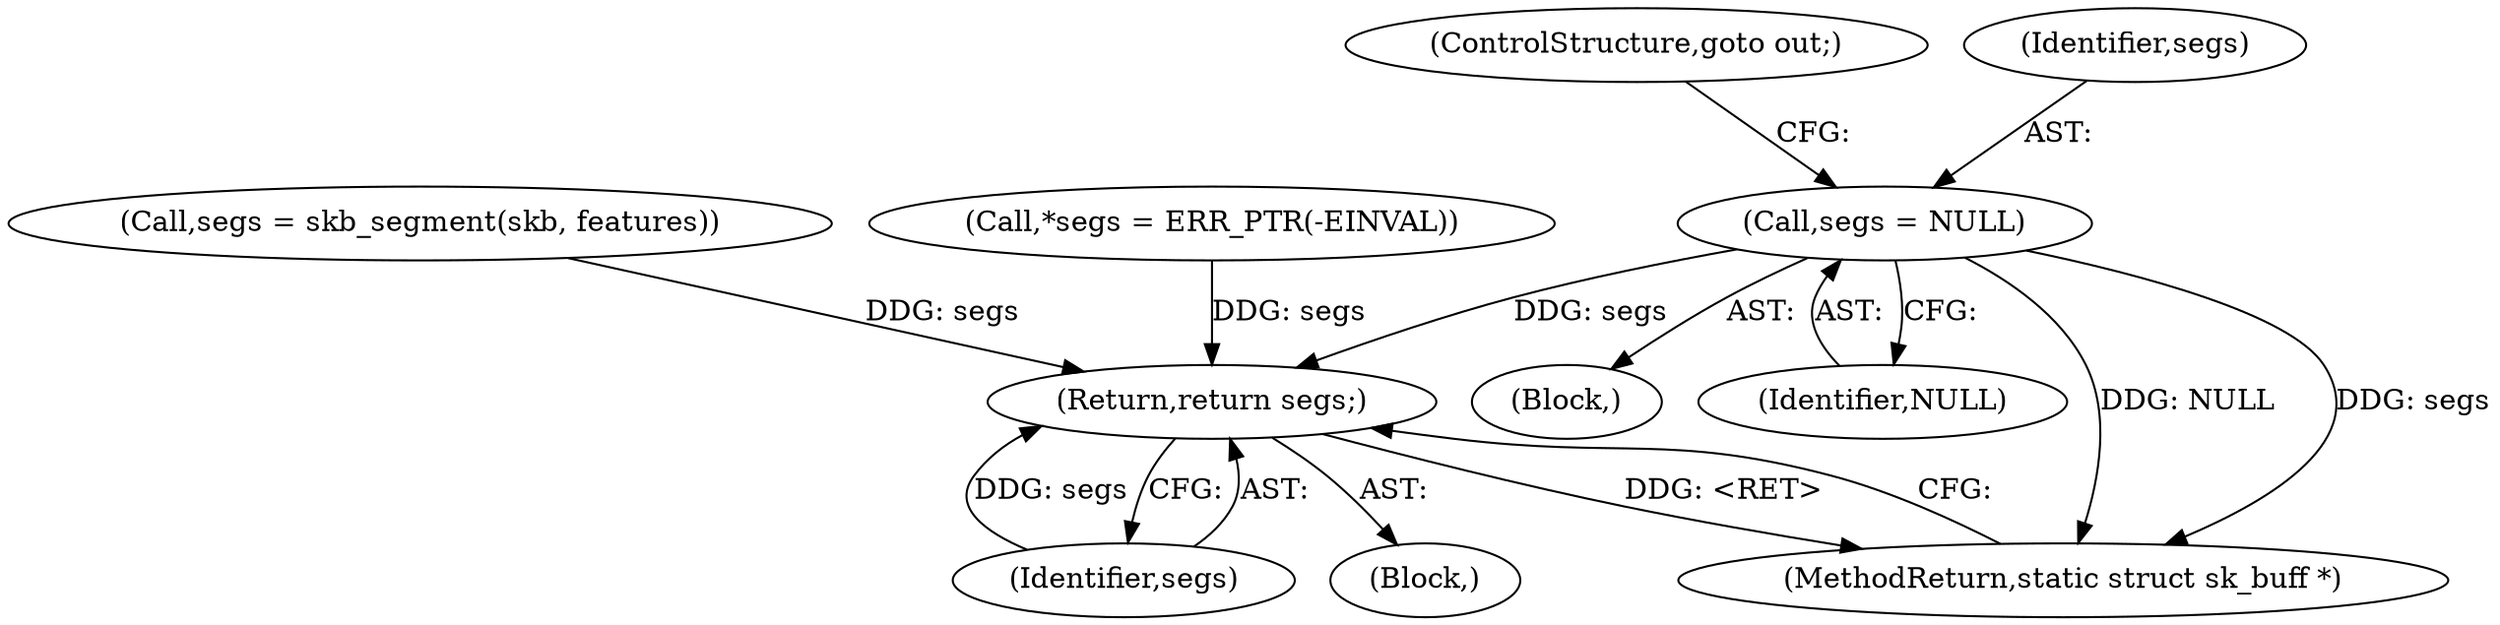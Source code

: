 digraph "0_linux_a9cf73ea7ff78f52662c8658d93c226effbbedde@pointer" {
"1000181" [label="(Call,segs = NULL)"];
"1000310" [label="(Return,return segs;)"];
"1000312" [label="(MethodReturn,static struct sk_buff *)"];
"1000184" [label="(ControlStructure,goto out;)"];
"1000304" [label="(Call,segs = skb_segment(skb, features))"];
"1000311" [label="(Identifier,segs)"];
"1000149" [label="(Block,)"];
"1000108" [label="(Block,)"];
"1000110" [label="(Call,*segs = ERR_PTR(-EINVAL))"];
"1000310" [label="(Return,return segs;)"];
"1000183" [label="(Identifier,NULL)"];
"1000181" [label="(Call,segs = NULL)"];
"1000182" [label="(Identifier,segs)"];
"1000181" -> "1000149"  [label="AST: "];
"1000181" -> "1000183"  [label="CFG: "];
"1000182" -> "1000181"  [label="AST: "];
"1000183" -> "1000181"  [label="AST: "];
"1000184" -> "1000181"  [label="CFG: "];
"1000181" -> "1000312"  [label="DDG: segs"];
"1000181" -> "1000312"  [label="DDG: NULL"];
"1000181" -> "1000310"  [label="DDG: segs"];
"1000310" -> "1000108"  [label="AST: "];
"1000310" -> "1000311"  [label="CFG: "];
"1000311" -> "1000310"  [label="AST: "];
"1000312" -> "1000310"  [label="CFG: "];
"1000310" -> "1000312"  [label="DDG: <RET>"];
"1000311" -> "1000310"  [label="DDG: segs"];
"1000304" -> "1000310"  [label="DDG: segs"];
"1000110" -> "1000310"  [label="DDG: segs"];
}
